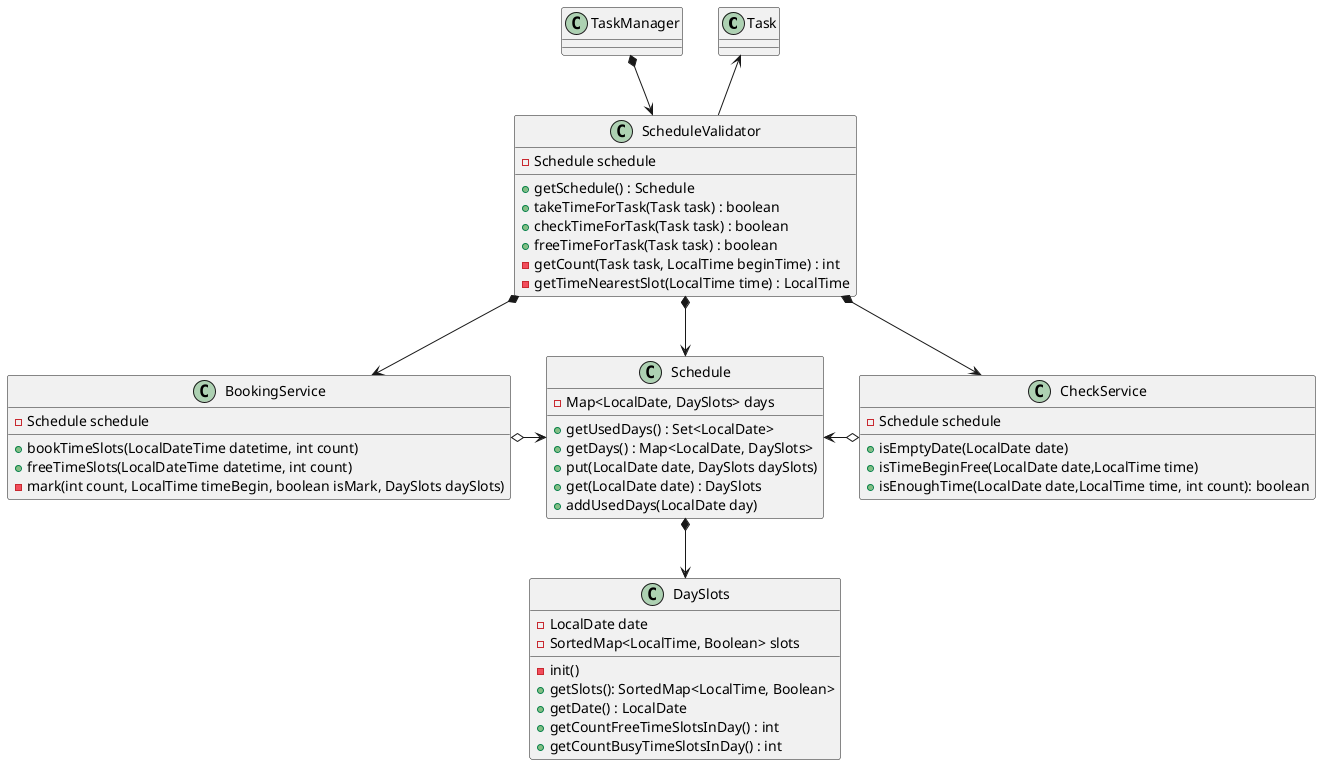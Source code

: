 @startuml
'https://plantuml.com/class-diagram
class Task
class DaySlots {
- LocalDate date
- SortedMap<LocalTime, Boolean> slots
-init()
+ getSlots(): SortedMap<LocalTime, Boolean>
+ getDate() : LocalDate
+ getCountFreeTimeSlotsInDay() : int
+ getCountBusyTimeSlotsInDay() : int
}
class Schedule {
- Map<LocalDate, DaySlots> days
+ getUsedDays() : Set<LocalDate>
+ getDays() : Map<LocalDate, DaySlots>
+ put(LocalDate date, DaySlots daySlots)
+ get(LocalDate date) : DaySlots
+ addUsedDays(LocalDate day)
}
class ScheduleValidator{
- Schedule schedule
+ getSchedule() : Schedule
+ takeTimeForTask(Task task) : boolean
+ checkTimeForTask(Task task) : boolean
+ freeTimeForTask(Task task) : boolean
'+ getBusyDays() List<DaySlots>
- getCount(Task task, LocalTime beginTime) : int
- getTimeNearestSlot(LocalTime time) : LocalTime
}
'class ScheduleUtil {
'{static} boolean PRINT_REPORT = false
'+ print(DaySlots daySlots, boolean isPrintAll)
''+ printDay(ScheduleService validator, Task task, boolean isPrintAll)
'- getEntryStream(final DaySlots daySlots, boolean isPrintAll) Optional<Stream<Map.Entry<LocalTime, Boolean>>>
'- getStreamConsumer(int size) : Consumer<Stream<Map.Entry<LocalTime, Boolean>>>
'}
class BookingService{
- Schedule schedule
+ bookTimeSlots(LocalDateTime datetime, int count)
+ freeTimeSlots(LocalDateTime datetime, int count)
- mark(int count, LocalTime timeBegin, boolean isMark, DaySlots daySlots)
}
class CheckService{
- Schedule schedule
+ isEmptyDate(LocalDate date)
+ isTimeBeginFree(LocalDate date,LocalTime time)
+ isEnoughTime(LocalDate date,LocalTime time, int count): boolean
}

'ScheduleUtil -up-> ScheduleService
'ScheduleUtil -up-> DaySlots
'BookingService .left.> DaySlots
'CheckService .right.> DaySlots
Schedule *--> DaySlots
ScheduleValidator *--> Schedule
ScheduleValidator *--> BookingService
ScheduleValidator *--> CheckService
Schedule <-right-o CheckService
Schedule <-left-o BookingService

ScheduleValidator -up-> Task
ScheduleValidator <-up-* TaskManager


/'List <|-- AbstractList
Collection <|-- AbstractCollection

Collection <|- List
AbstractCollection <|- AbstractList
AbstractList <|-- ArrayList

class ArrayList {
Object[] elementData
size()
}

enum TimeUnit {
DAYS
HOURS
MINUTES
}'/

@enduml